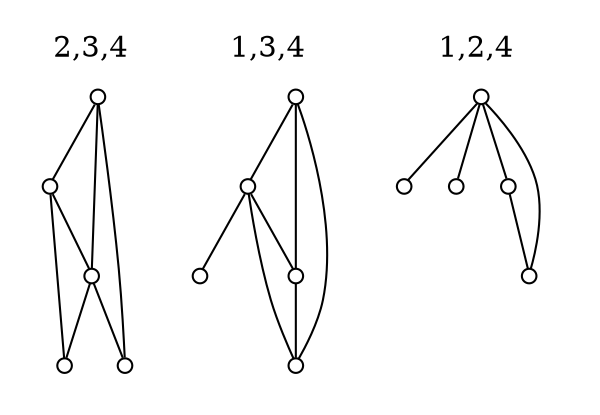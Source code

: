 graph G {
    node [shape=circle, width=0.1, height=0.1; label=""]
	graph [style=filled, color=white, labelloc="c"];

    subgraph cluster_g2_3_4 {
        style=filled;
        color=white; 
        label="2,3,4";
        g2_3_4_a -- g2_3_4_b;
        g2_3_4_a -- g2_3_4_c;
        g2_3_4_a -- g2_3_4_d;
        g2_3_4_b -- g2_3_4_c;
        g2_3_4_b -- g2_3_4_e;
        g2_3_4_c -- g2_3_4_d;
        g2_3_4_c -- g2_3_4_e;
    }
    subgraph cluster_g1_3_4 {
        label="1,3,4"
        g1_3_4_a -- g1_3_4_b;
        g1_3_4_a -- g1_3_4_c;
        g1_3_4_a -- g1_3_4_d;
        g1_3_4_b -- g1_3_4_c;
        g1_3_4_b -- g1_3_4_d;
        g1_3_4_b -- g1_3_4_e;
        g1_3_4_c -- g1_3_4_d;
    }
    subgraph cluster_g1_2_4 {
        label="1,2,4"
        g1_2_4_a -- g1_2_4_b;
        g1_2_4_a -- g1_2_4_c;
        g1_2_4_a -- g1_2_4_d;
        g1_2_4_a -- g1_2_4_e;
        g1_2_4_d -- g1_2_4_e;
    }
}
